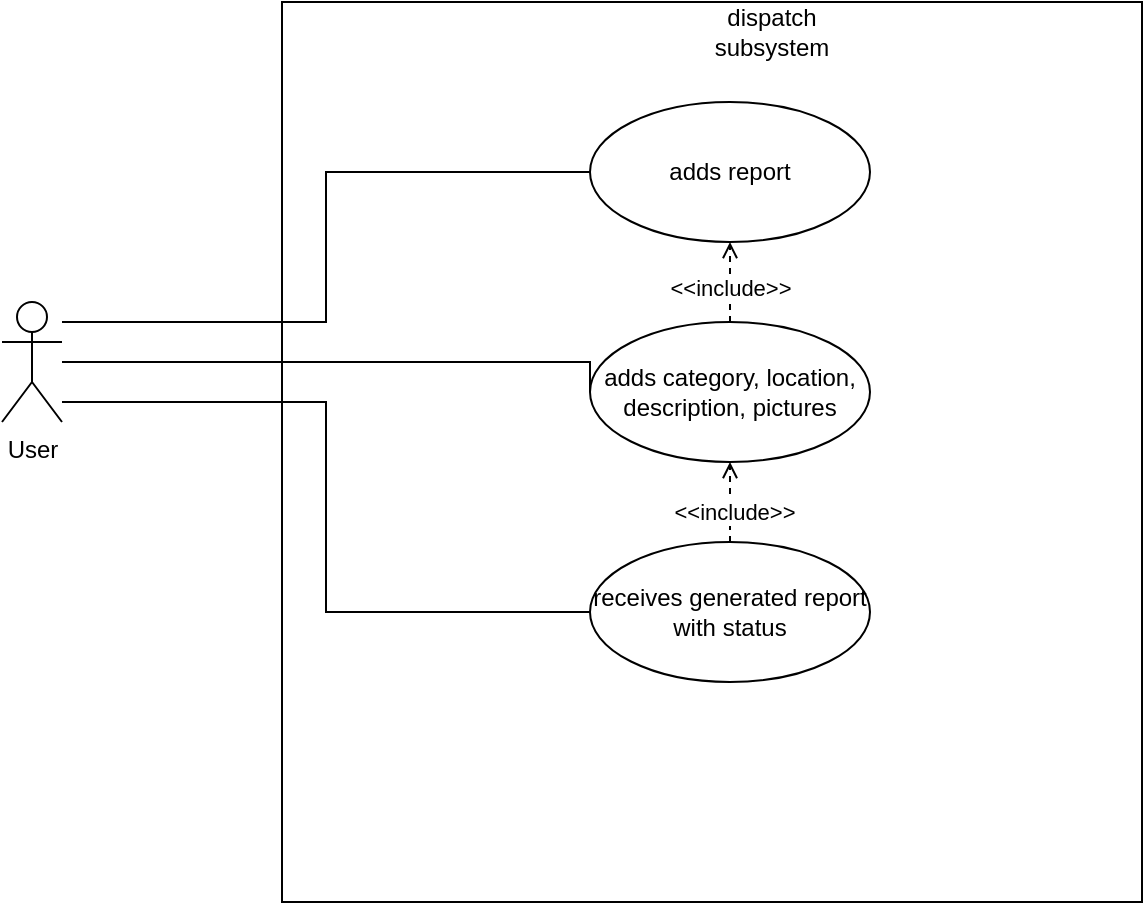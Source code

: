 <mxfile version="26.1.1">
  <diagram name="Page-1" id="7EqTgYEN8Ro_o2SXMIRn">
    <mxGraphModel dx="1050" dy="558" grid="1" gridSize="10" guides="1" tooltips="1" connect="1" arrows="1" fold="1" page="1" pageScale="1" pageWidth="827" pageHeight="1169" math="0" shadow="0">
      <root>
        <mxCell id="0" />
        <mxCell id="1" parent="0" />
        <mxCell id="PFpg_kEx61AuVyOLCliX-2" value="" style="rounded=0;whiteSpace=wrap;html=1;" vertex="1" parent="1">
          <mxGeometry x="190" y="20" width="430" height="450" as="geometry" />
        </mxCell>
        <mxCell id="PFpg_kEx61AuVyOLCliX-13" style="edgeStyle=orthogonalEdgeStyle;rounded=0;orthogonalLoop=1;jettySize=auto;html=1;endArrow=none;startFill=0;entryX=0;entryY=0.5;entryDx=0;entryDy=0;" edge="1" parent="1" source="PFpg_kEx61AuVyOLCliX-1" target="PFpg_kEx61AuVyOLCliX-5">
          <mxGeometry relative="1" as="geometry">
            <Array as="points">
              <mxPoint x="344" y="200" />
            </Array>
          </mxGeometry>
        </mxCell>
        <mxCell id="PFpg_kEx61AuVyOLCliX-14" style="edgeStyle=orthogonalEdgeStyle;rounded=0;orthogonalLoop=1;jettySize=auto;html=1;entryX=0;entryY=0.5;entryDx=0;entryDy=0;endArrow=none;startFill=0;" edge="1" parent="1" source="PFpg_kEx61AuVyOLCliX-1" target="PFpg_kEx61AuVyOLCliX-4">
          <mxGeometry relative="1" as="geometry">
            <Array as="points">
              <mxPoint x="212" y="180" />
              <mxPoint x="212" y="105" />
            </Array>
          </mxGeometry>
        </mxCell>
        <mxCell id="PFpg_kEx61AuVyOLCliX-16" style="edgeStyle=orthogonalEdgeStyle;rounded=0;orthogonalLoop=1;jettySize=auto;html=1;endArrow=none;startFill=0;entryX=0;entryY=0.5;entryDx=0;entryDy=0;" edge="1" parent="1" source="PFpg_kEx61AuVyOLCliX-1" target="PFpg_kEx61AuVyOLCliX-15">
          <mxGeometry relative="1" as="geometry">
            <Array as="points">
              <mxPoint x="212" y="220" />
              <mxPoint x="212" y="325" />
            </Array>
          </mxGeometry>
        </mxCell>
        <mxCell id="PFpg_kEx61AuVyOLCliX-1" value="User" style="shape=umlActor;verticalLabelPosition=bottom;verticalAlign=top;html=1;outlineConnect=0;" vertex="1" parent="1">
          <mxGeometry x="50" y="170" width="30" height="60" as="geometry" />
        </mxCell>
        <mxCell id="PFpg_kEx61AuVyOLCliX-3" value="dispatch subsystem" style="text;html=1;align=center;verticalAlign=middle;whiteSpace=wrap;rounded=0;" vertex="1" parent="1">
          <mxGeometry x="405" y="20" width="60" height="30" as="geometry" />
        </mxCell>
        <mxCell id="PFpg_kEx61AuVyOLCliX-4" value="adds report" style="ellipse;whiteSpace=wrap;html=1;" vertex="1" parent="1">
          <mxGeometry x="344" y="70" width="140" height="70" as="geometry" />
        </mxCell>
        <mxCell id="PFpg_kEx61AuVyOLCliX-7" value="" style="edgeStyle=orthogonalEdgeStyle;rounded=0;orthogonalLoop=1;jettySize=auto;html=1;dashed=1;endArrow=open;endFill=0;" edge="1" parent="1" source="PFpg_kEx61AuVyOLCliX-5" target="PFpg_kEx61AuVyOLCliX-4">
          <mxGeometry relative="1" as="geometry" />
        </mxCell>
        <mxCell id="PFpg_kEx61AuVyOLCliX-8" value="&amp;lt;&amp;lt;include&amp;gt;&amp;gt;" style="edgeLabel;html=1;align=center;verticalAlign=middle;resizable=0;points=[];" vertex="1" connectable="0" parent="PFpg_kEx61AuVyOLCliX-7">
          <mxGeometry x="-0.16" relative="1" as="geometry">
            <mxPoint as="offset" />
          </mxGeometry>
        </mxCell>
        <mxCell id="PFpg_kEx61AuVyOLCliX-5" value="adds category, location, description, pictures" style="ellipse;whiteSpace=wrap;html=1;" vertex="1" parent="1">
          <mxGeometry x="344" y="180" width="140" height="70" as="geometry" />
        </mxCell>
        <mxCell id="PFpg_kEx61AuVyOLCliX-17" value="" style="edgeStyle=orthogonalEdgeStyle;rounded=0;orthogonalLoop=1;jettySize=auto;html=1;endArrow=open;endFill=0;dashed=1;" edge="1" parent="1" source="PFpg_kEx61AuVyOLCliX-15" target="PFpg_kEx61AuVyOLCliX-5">
          <mxGeometry relative="1" as="geometry" />
        </mxCell>
        <mxCell id="PFpg_kEx61AuVyOLCliX-18" value="&amp;lt;&amp;lt;include&amp;gt;&amp;gt;" style="edgeLabel;html=1;align=center;verticalAlign=middle;resizable=0;points=[];" vertex="1" connectable="0" parent="PFpg_kEx61AuVyOLCliX-17">
          <mxGeometry x="-0.25" y="-2" relative="1" as="geometry">
            <mxPoint as="offset" />
          </mxGeometry>
        </mxCell>
        <mxCell id="PFpg_kEx61AuVyOLCliX-15" value="receives generated report with status" style="ellipse;whiteSpace=wrap;html=1;" vertex="1" parent="1">
          <mxGeometry x="344" y="290" width="140" height="70" as="geometry" />
        </mxCell>
      </root>
    </mxGraphModel>
  </diagram>
</mxfile>
